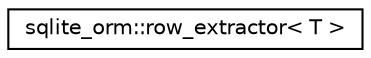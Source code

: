 digraph "Graphical Class Hierarchy"
{
 // LATEX_PDF_SIZE
  edge [fontname="Helvetica",fontsize="10",labelfontname="Helvetica",labelfontsize="10"];
  node [fontname="Helvetica",fontsize="10",shape=record];
  rankdir="LR";
  Node0 [label="sqlite_orm::row_extractor\< T \>",height=0.2,width=0.4,color="black", fillcolor="white", style="filled",URL="$structsqlite__orm_1_1row__extractor_3_01_t_01_4.html",tooltip=" "];
}
